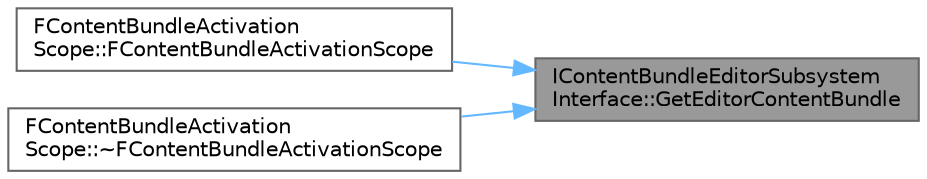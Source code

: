 digraph "IContentBundleEditorSubsystemInterface::GetEditorContentBundle"
{
 // INTERACTIVE_SVG=YES
 // LATEX_PDF_SIZE
  bgcolor="transparent";
  edge [fontname=Helvetica,fontsize=10,labelfontname=Helvetica,labelfontsize=10];
  node [fontname=Helvetica,fontsize=10,shape=box,height=0.2,width=0.4];
  rankdir="RL";
  Node1 [id="Node000001",label="IContentBundleEditorSubsystem\lInterface::GetEditorContentBundle",height=0.2,width=0.4,color="gray40", fillcolor="grey60", style="filled", fontcolor="black",tooltip=" "];
  Node1 -> Node2 [id="edge1_Node000001_Node000002",dir="back",color="steelblue1",style="solid",tooltip=" "];
  Node2 [id="Node000002",label="FContentBundleActivation\lScope::FContentBundleActivationScope",height=0.2,width=0.4,color="grey40", fillcolor="white", style="filled",URL="$d6/d8a/classFContentBundleActivationScope.html#ace6669fd920b2a66d3adefca76d2467e",tooltip=" "];
  Node1 -> Node3 [id="edge2_Node000001_Node000003",dir="back",color="steelblue1",style="solid",tooltip=" "];
  Node3 [id="Node000003",label="FContentBundleActivation\lScope::~FContentBundleActivationScope",height=0.2,width=0.4,color="grey40", fillcolor="white", style="filled",URL="$d6/d8a/classFContentBundleActivationScope.html#a343cda937212e25b9ffc9256f786654f",tooltip=" "];
}
